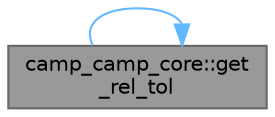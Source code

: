digraph "camp_camp_core::get_rel_tol"
{
 // LATEX_PDF_SIZE
  bgcolor="transparent";
  edge [fontname=Helvetica,fontsize=10,labelfontname=Helvetica,labelfontsize=10];
  node [fontname=Helvetica,fontsize=10,shape=box,height=0.2,width=0.4];
  rankdir="LR";
  Node1 [label="camp_camp_core::get\l_rel_tol",height=0.2,width=0.4,color="gray40", fillcolor="grey60", style="filled", fontcolor="black",tooltip="Get the relative tolerance for the solver."];
  Node1 -> Node1 [color="steelblue1",style="solid"];
}
